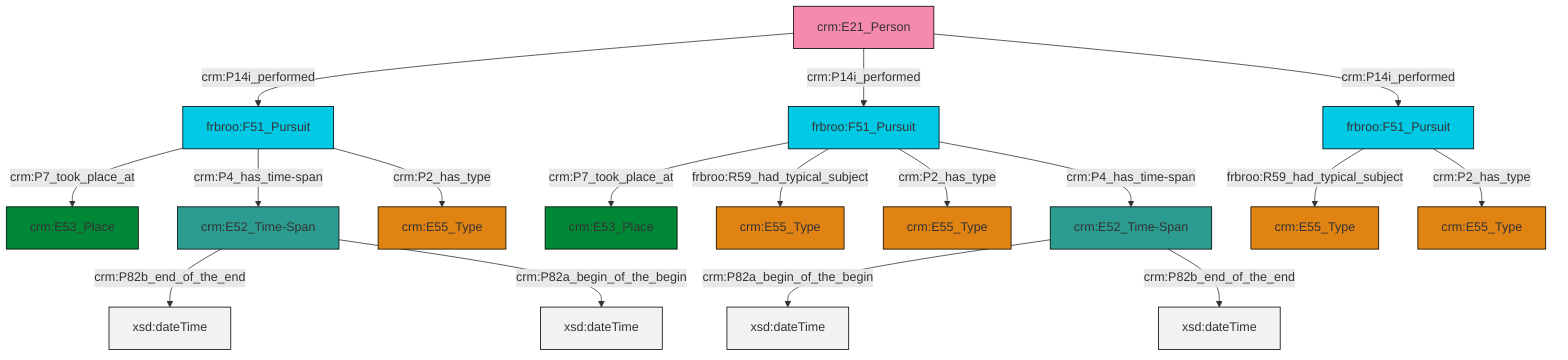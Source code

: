 graph TD
classDef Literal fill:#f2f2f2,stroke:#000000;
classDef CRM_Entity fill:#FFFFFF,stroke:#000000;
classDef Temporal_Entity fill:#00C9E6, stroke:#000000;
classDef Type fill:#E18312, stroke:#000000;
classDef Time-Span fill:#2C9C91, stroke:#000000;
classDef Appellation fill:#FFEB7F, stroke:#000000;
classDef Place fill:#008836, stroke:#000000;
classDef Persistent_Item fill:#B266B2, stroke:#000000;
classDef Conceptual_Object fill:#FFD700, stroke:#000000;
classDef Physical_Thing fill:#D2B48C, stroke:#000000;
classDef Actor fill:#f58aad, stroke:#000000;
classDef PC_Classes fill:#4ce600, stroke:#000000;
classDef Multi fill:#cccccc,stroke:#000000;

2["crm:E52_Time-Span"]:::Time-Span -->|crm:P82b_end_of_the_end| 3[xsd:dateTime]:::Literal
8["frbroo:F51_Pursuit"]:::Temporal_Entity -->|frbroo:R59_had_typical_subject| 9["crm:E55_Type"]:::Type
10["frbroo:F51_Pursuit"]:::Temporal_Entity -->|crm:P7_took_place_at| 0["crm:E53_Place"]:::Place
11["crm:E21_Person"]:::Actor -->|crm:P14i_performed| 12["frbroo:F51_Pursuit"]:::Temporal_Entity
10["frbroo:F51_Pursuit"]:::Temporal_Entity -->|frbroo:R59_had_typical_subject| 17["crm:E55_Type"]:::Type
19["crm:E52_Time-Span"]:::Time-Span -->|crm:P82a_begin_of_the_begin| 20[xsd:dateTime]:::Literal
2["crm:E52_Time-Span"]:::Time-Span -->|crm:P82a_begin_of_the_begin| 21[xsd:dateTime]:::Literal
12["frbroo:F51_Pursuit"]:::Temporal_Entity -->|crm:P7_took_place_at| 25["crm:E53_Place"]:::Place
10["frbroo:F51_Pursuit"]:::Temporal_Entity -->|crm:P2_has_type| 13["crm:E55_Type"]:::Type
11["crm:E21_Person"]:::Actor -->|crm:P14i_performed| 10["frbroo:F51_Pursuit"]:::Temporal_Entity
11["crm:E21_Person"]:::Actor -->|crm:P14i_performed| 8["frbroo:F51_Pursuit"]:::Temporal_Entity
12["frbroo:F51_Pursuit"]:::Temporal_Entity -->|crm:P4_has_time-span| 2["crm:E52_Time-Span"]:::Time-Span
8["frbroo:F51_Pursuit"]:::Temporal_Entity -->|crm:P2_has_type| 6["crm:E55_Type"]:::Type
12["frbroo:F51_Pursuit"]:::Temporal_Entity -->|crm:P2_has_type| 4["crm:E55_Type"]:::Type
19["crm:E52_Time-Span"]:::Time-Span -->|crm:P82b_end_of_the_end| 30[xsd:dateTime]:::Literal
10["frbroo:F51_Pursuit"]:::Temporal_Entity -->|crm:P4_has_time-span| 19["crm:E52_Time-Span"]:::Time-Span